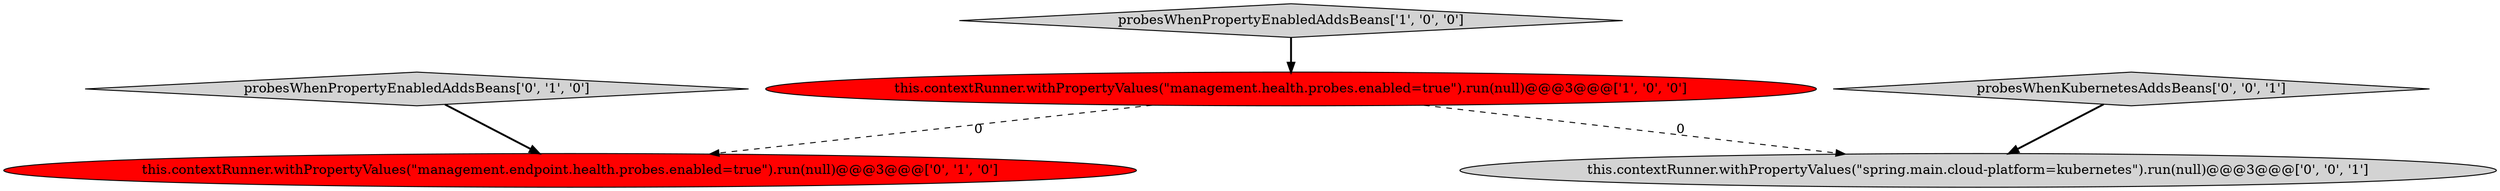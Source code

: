digraph {
5 [style = filled, label = "this.contextRunner.withPropertyValues(\"spring.main.cloud-platform=kubernetes\").run(null)@@@3@@@['0', '0', '1']", fillcolor = lightgray, shape = ellipse image = "AAA0AAABBB3BBB"];
0 [style = filled, label = "this.contextRunner.withPropertyValues(\"management.health.probes.enabled=true\").run(null)@@@3@@@['1', '0', '0']", fillcolor = red, shape = ellipse image = "AAA1AAABBB1BBB"];
4 [style = filled, label = "probesWhenKubernetesAddsBeans['0', '0', '1']", fillcolor = lightgray, shape = diamond image = "AAA0AAABBB3BBB"];
3 [style = filled, label = "probesWhenPropertyEnabledAddsBeans['0', '1', '0']", fillcolor = lightgray, shape = diamond image = "AAA0AAABBB2BBB"];
1 [style = filled, label = "probesWhenPropertyEnabledAddsBeans['1', '0', '0']", fillcolor = lightgray, shape = diamond image = "AAA0AAABBB1BBB"];
2 [style = filled, label = "this.contextRunner.withPropertyValues(\"management.endpoint.health.probes.enabled=true\").run(null)@@@3@@@['0', '1', '0']", fillcolor = red, shape = ellipse image = "AAA1AAABBB2BBB"];
0->2 [style = dashed, label="0"];
1->0 [style = bold, label=""];
3->2 [style = bold, label=""];
0->5 [style = dashed, label="0"];
4->5 [style = bold, label=""];
}
